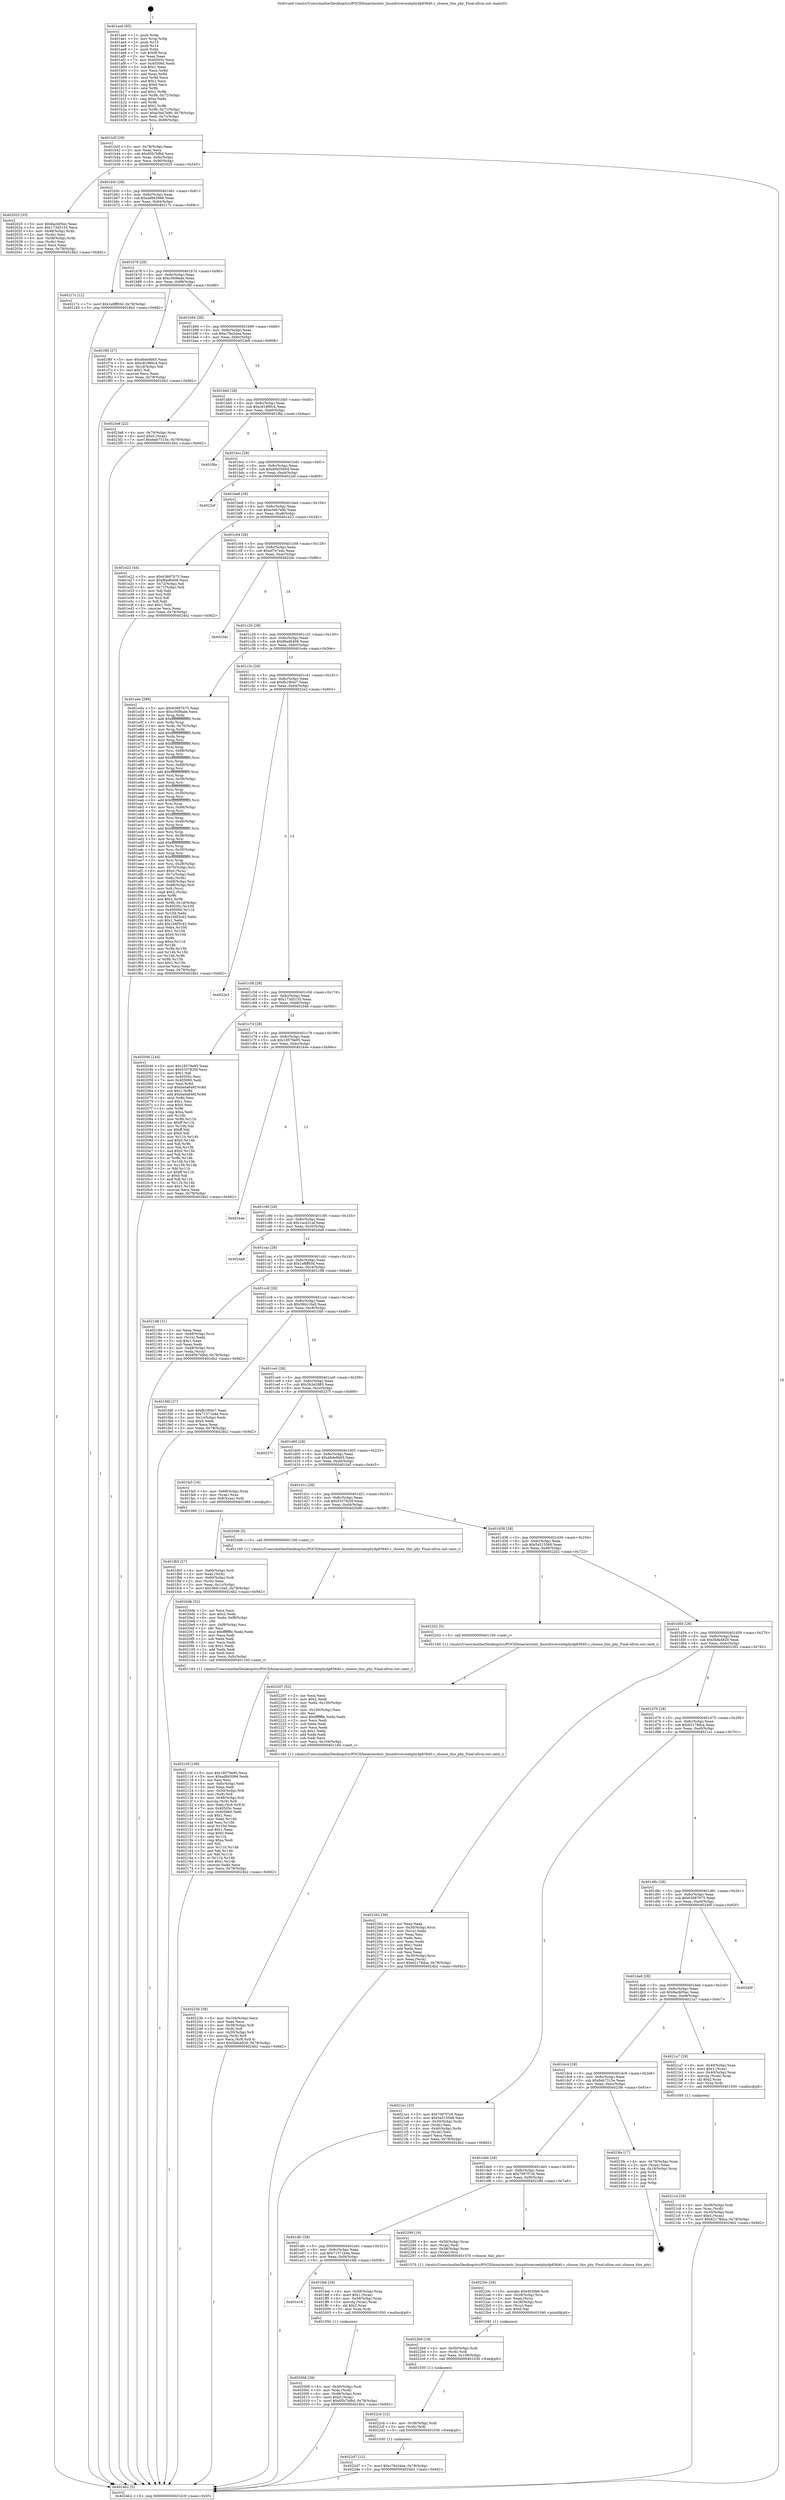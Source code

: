 digraph "0x401ae0" {
  label = "0x401ae0 (/mnt/c/Users/mathe/Desktop/tcc/POCII/binaries/extr_linuxdriversnetphydp83640.c_choose_this_phy_Final-ollvm.out::main(0))"
  labelloc = "t"
  node[shape=record]

  Entry [label="",width=0.3,height=0.3,shape=circle,fillcolor=black,style=filled]
  "0x401b3f" [label="{
     0x401b3f [29]\l
     | [instrs]\l
     &nbsp;&nbsp;0x401b3f \<+3\>: mov -0x78(%rbp),%eax\l
     &nbsp;&nbsp;0x401b42 \<+2\>: mov %eax,%ecx\l
     &nbsp;&nbsp;0x401b44 \<+6\>: sub $0x85b7bfbd,%ecx\l
     &nbsp;&nbsp;0x401b4a \<+6\>: mov %eax,-0x8c(%rbp)\l
     &nbsp;&nbsp;0x401b50 \<+6\>: mov %ecx,-0x90(%rbp)\l
     &nbsp;&nbsp;0x401b56 \<+6\>: je 0000000000402025 \<main+0x545\>\l
  }"]
  "0x402025" [label="{
     0x402025 [33]\l
     | [instrs]\l
     &nbsp;&nbsp;0x402025 \<+5\>: mov $0x6acb05ec,%eax\l
     &nbsp;&nbsp;0x40202a \<+5\>: mov $0x173d5155,%ecx\l
     &nbsp;&nbsp;0x40202f \<+4\>: mov -0x48(%rbp),%rdx\l
     &nbsp;&nbsp;0x402033 \<+2\>: mov (%rdx),%esi\l
     &nbsp;&nbsp;0x402035 \<+4\>: mov -0x58(%rbp),%rdx\l
     &nbsp;&nbsp;0x402039 \<+2\>: cmp (%rdx),%esi\l
     &nbsp;&nbsp;0x40203b \<+3\>: cmovl %ecx,%eax\l
     &nbsp;&nbsp;0x40203e \<+3\>: mov %eax,-0x78(%rbp)\l
     &nbsp;&nbsp;0x402041 \<+5\>: jmp 00000000004024b2 \<main+0x9d2\>\l
  }"]
  "0x401b5c" [label="{
     0x401b5c [28]\l
     | [instrs]\l
     &nbsp;&nbsp;0x401b5c \<+5\>: jmp 0000000000401b61 \<main+0x81\>\l
     &nbsp;&nbsp;0x401b61 \<+6\>: mov -0x8c(%rbp),%eax\l
     &nbsp;&nbsp;0x401b67 \<+5\>: sub $0xad943066,%eax\l
     &nbsp;&nbsp;0x401b6c \<+6\>: mov %eax,-0x94(%rbp)\l
     &nbsp;&nbsp;0x401b72 \<+6\>: je 000000000040217c \<main+0x69c\>\l
  }"]
  Exit [label="",width=0.3,height=0.3,shape=circle,fillcolor=black,style=filled,peripheries=2]
  "0x40217c" [label="{
     0x40217c [12]\l
     | [instrs]\l
     &nbsp;&nbsp;0x40217c \<+7\>: movl $0x1e8ff93d,-0x78(%rbp)\l
     &nbsp;&nbsp;0x402183 \<+5\>: jmp 00000000004024b2 \<main+0x9d2\>\l
  }"]
  "0x401b78" [label="{
     0x401b78 [28]\l
     | [instrs]\l
     &nbsp;&nbsp;0x401b78 \<+5\>: jmp 0000000000401b7d \<main+0x9d\>\l
     &nbsp;&nbsp;0x401b7d \<+6\>: mov -0x8c(%rbp),%eax\l
     &nbsp;&nbsp;0x401b83 \<+5\>: sub $0xc569fade,%eax\l
     &nbsp;&nbsp;0x401b88 \<+6\>: mov %eax,-0x98(%rbp)\l
     &nbsp;&nbsp;0x401b8e \<+6\>: je 0000000000401f6f \<main+0x48f\>\l
  }"]
  "0x4022d7" [label="{
     0x4022d7 [12]\l
     | [instrs]\l
     &nbsp;&nbsp;0x4022d7 \<+7\>: movl $0xc76e2dea,-0x78(%rbp)\l
     &nbsp;&nbsp;0x4022de \<+5\>: jmp 00000000004024b2 \<main+0x9d2\>\l
  }"]
  "0x401f6f" [label="{
     0x401f6f [27]\l
     | [instrs]\l
     &nbsp;&nbsp;0x401f6f \<+5\>: mov $0x46de8b65,%eax\l
     &nbsp;&nbsp;0x401f74 \<+5\>: mov $0xc81890c4,%ecx\l
     &nbsp;&nbsp;0x401f79 \<+3\>: mov -0x1d(%rbp),%dl\l
     &nbsp;&nbsp;0x401f7c \<+3\>: test $0x1,%dl\l
     &nbsp;&nbsp;0x401f7f \<+3\>: cmovne %ecx,%eax\l
     &nbsp;&nbsp;0x401f82 \<+3\>: mov %eax,-0x78(%rbp)\l
     &nbsp;&nbsp;0x401f85 \<+5\>: jmp 00000000004024b2 \<main+0x9d2\>\l
  }"]
  "0x401b94" [label="{
     0x401b94 [28]\l
     | [instrs]\l
     &nbsp;&nbsp;0x401b94 \<+5\>: jmp 0000000000401b99 \<main+0xb9\>\l
     &nbsp;&nbsp;0x401b99 \<+6\>: mov -0x8c(%rbp),%eax\l
     &nbsp;&nbsp;0x401b9f \<+5\>: sub $0xc76e2dea,%eax\l
     &nbsp;&nbsp;0x401ba4 \<+6\>: mov %eax,-0x9c(%rbp)\l
     &nbsp;&nbsp;0x401baa \<+6\>: je 00000000004023e8 \<main+0x908\>\l
  }"]
  "0x4022cb" [label="{
     0x4022cb [12]\l
     | [instrs]\l
     &nbsp;&nbsp;0x4022cb \<+4\>: mov -0x38(%rbp),%rdi\l
     &nbsp;&nbsp;0x4022cf \<+3\>: mov (%rdi),%rdi\l
     &nbsp;&nbsp;0x4022d2 \<+5\>: call 0000000000401030 \<free@plt\>\l
     | [calls]\l
     &nbsp;&nbsp;0x401030 \{1\} (unknown)\l
  }"]
  "0x4023e8" [label="{
     0x4023e8 [22]\l
     | [instrs]\l
     &nbsp;&nbsp;0x4023e8 \<+4\>: mov -0x70(%rbp),%rax\l
     &nbsp;&nbsp;0x4023ec \<+6\>: movl $0x0,(%rax)\l
     &nbsp;&nbsp;0x4023f2 \<+7\>: movl $0x6eb7315e,-0x78(%rbp)\l
     &nbsp;&nbsp;0x4023f9 \<+5\>: jmp 00000000004024b2 \<main+0x9d2\>\l
  }"]
  "0x401bb0" [label="{
     0x401bb0 [28]\l
     | [instrs]\l
     &nbsp;&nbsp;0x401bb0 \<+5\>: jmp 0000000000401bb5 \<main+0xd5\>\l
     &nbsp;&nbsp;0x401bb5 \<+6\>: mov -0x8c(%rbp),%eax\l
     &nbsp;&nbsp;0x401bbb \<+5\>: sub $0xc81890c4,%eax\l
     &nbsp;&nbsp;0x401bc0 \<+6\>: mov %eax,-0xa0(%rbp)\l
     &nbsp;&nbsp;0x401bc6 \<+6\>: je 0000000000401f8a \<main+0x4aa\>\l
  }"]
  "0x4022b9" [label="{
     0x4022b9 [18]\l
     | [instrs]\l
     &nbsp;&nbsp;0x4022b9 \<+4\>: mov -0x50(%rbp),%rdi\l
     &nbsp;&nbsp;0x4022bd \<+3\>: mov (%rdi),%rdi\l
     &nbsp;&nbsp;0x4022c0 \<+6\>: mov %eax,-0x108(%rbp)\l
     &nbsp;&nbsp;0x4022c6 \<+5\>: call 0000000000401030 \<free@plt\>\l
     | [calls]\l
     &nbsp;&nbsp;0x401030 \{1\} (unknown)\l
  }"]
  "0x401f8a" [label="{
     0x401f8a\l
  }", style=dashed]
  "0x401bcc" [label="{
     0x401bcc [28]\l
     | [instrs]\l
     &nbsp;&nbsp;0x401bcc \<+5\>: jmp 0000000000401bd1 \<main+0xf1\>\l
     &nbsp;&nbsp;0x401bd1 \<+6\>: mov -0x8c(%rbp),%eax\l
     &nbsp;&nbsp;0x401bd7 \<+5\>: sub $0xd0d35604,%eax\l
     &nbsp;&nbsp;0x401bdc \<+6\>: mov %eax,-0xa4(%rbp)\l
     &nbsp;&nbsp;0x401be2 \<+6\>: je 00000000004022ef \<main+0x80f\>\l
  }"]
  "0x40229c" [label="{
     0x40229c [29]\l
     | [instrs]\l
     &nbsp;&nbsp;0x40229c \<+10\>: movabs $0x4030b6,%rdi\l
     &nbsp;&nbsp;0x4022a6 \<+4\>: mov -0x28(%rbp),%rsi\l
     &nbsp;&nbsp;0x4022aa \<+2\>: mov %eax,(%rsi)\l
     &nbsp;&nbsp;0x4022ac \<+4\>: mov -0x28(%rbp),%rsi\l
     &nbsp;&nbsp;0x4022b0 \<+2\>: mov (%rsi),%esi\l
     &nbsp;&nbsp;0x4022b2 \<+2\>: mov $0x0,%al\l
     &nbsp;&nbsp;0x4022b4 \<+5\>: call 0000000000401040 \<printf@plt\>\l
     | [calls]\l
     &nbsp;&nbsp;0x401040 \{1\} (unknown)\l
  }"]
  "0x4022ef" [label="{
     0x4022ef\l
  }", style=dashed]
  "0x401be8" [label="{
     0x401be8 [28]\l
     | [instrs]\l
     &nbsp;&nbsp;0x401be8 \<+5\>: jmp 0000000000401bed \<main+0x10d\>\l
     &nbsp;&nbsp;0x401bed \<+6\>: mov -0x8c(%rbp),%eax\l
     &nbsp;&nbsp;0x401bf3 \<+5\>: sub $0xe3eb7e90,%eax\l
     &nbsp;&nbsp;0x401bf8 \<+6\>: mov %eax,-0xa8(%rbp)\l
     &nbsp;&nbsp;0x401bfe \<+6\>: je 0000000000401e22 \<main+0x342\>\l
  }"]
  "0x40223b" [label="{
     0x40223b [39]\l
     | [instrs]\l
     &nbsp;&nbsp;0x40223b \<+6\>: mov -0x104(%rbp),%ecx\l
     &nbsp;&nbsp;0x402241 \<+3\>: imul %eax,%ecx\l
     &nbsp;&nbsp;0x402244 \<+4\>: mov -0x38(%rbp),%r8\l
     &nbsp;&nbsp;0x402248 \<+3\>: mov (%r8),%r8\l
     &nbsp;&nbsp;0x40224b \<+4\>: mov -0x30(%rbp),%r9\l
     &nbsp;&nbsp;0x40224f \<+3\>: movslq (%r9),%r9\l
     &nbsp;&nbsp;0x402252 \<+4\>: mov %ecx,(%r8,%r9,4)\l
     &nbsp;&nbsp;0x402256 \<+7\>: movl $0x5bfa4820,-0x78(%rbp)\l
     &nbsp;&nbsp;0x40225d \<+5\>: jmp 00000000004024b2 \<main+0x9d2\>\l
  }"]
  "0x401e22" [label="{
     0x401e22 [44]\l
     | [instrs]\l
     &nbsp;&nbsp;0x401e22 \<+5\>: mov $0x63687b75,%eax\l
     &nbsp;&nbsp;0x401e27 \<+5\>: mov $0xf6ad6408,%ecx\l
     &nbsp;&nbsp;0x401e2c \<+3\>: mov -0x72(%rbp),%dl\l
     &nbsp;&nbsp;0x401e2f \<+4\>: mov -0x71(%rbp),%sil\l
     &nbsp;&nbsp;0x401e33 \<+3\>: mov %dl,%dil\l
     &nbsp;&nbsp;0x401e36 \<+3\>: and %sil,%dil\l
     &nbsp;&nbsp;0x401e39 \<+3\>: xor %sil,%dl\l
     &nbsp;&nbsp;0x401e3c \<+3\>: or %dl,%dil\l
     &nbsp;&nbsp;0x401e3f \<+4\>: test $0x1,%dil\l
     &nbsp;&nbsp;0x401e43 \<+3\>: cmovne %ecx,%eax\l
     &nbsp;&nbsp;0x401e46 \<+3\>: mov %eax,-0x78(%rbp)\l
     &nbsp;&nbsp;0x401e49 \<+5\>: jmp 00000000004024b2 \<main+0x9d2\>\l
  }"]
  "0x401c04" [label="{
     0x401c04 [28]\l
     | [instrs]\l
     &nbsp;&nbsp;0x401c04 \<+5\>: jmp 0000000000401c09 \<main+0x129\>\l
     &nbsp;&nbsp;0x401c09 \<+6\>: mov -0x8c(%rbp),%eax\l
     &nbsp;&nbsp;0x401c0f \<+5\>: sub $0xef7e7e4c,%eax\l
     &nbsp;&nbsp;0x401c14 \<+6\>: mov %eax,-0xac(%rbp)\l
     &nbsp;&nbsp;0x401c1a \<+6\>: je 00000000004023dc \<main+0x8fc\>\l
  }"]
  "0x4024b2" [label="{
     0x4024b2 [5]\l
     | [instrs]\l
     &nbsp;&nbsp;0x4024b2 \<+5\>: jmp 0000000000401b3f \<main+0x5f\>\l
  }"]
  "0x401ae0" [label="{
     0x401ae0 [95]\l
     | [instrs]\l
     &nbsp;&nbsp;0x401ae0 \<+1\>: push %rbp\l
     &nbsp;&nbsp;0x401ae1 \<+3\>: mov %rsp,%rbp\l
     &nbsp;&nbsp;0x401ae4 \<+2\>: push %r15\l
     &nbsp;&nbsp;0x401ae6 \<+2\>: push %r14\l
     &nbsp;&nbsp;0x401ae8 \<+1\>: push %rbx\l
     &nbsp;&nbsp;0x401ae9 \<+7\>: sub $0xf8,%rsp\l
     &nbsp;&nbsp;0x401af0 \<+2\>: xor %eax,%eax\l
     &nbsp;&nbsp;0x401af2 \<+7\>: mov 0x40505c,%ecx\l
     &nbsp;&nbsp;0x401af9 \<+7\>: mov 0x405060,%edx\l
     &nbsp;&nbsp;0x401b00 \<+3\>: sub $0x1,%eax\l
     &nbsp;&nbsp;0x401b03 \<+3\>: mov %ecx,%r8d\l
     &nbsp;&nbsp;0x401b06 \<+3\>: add %eax,%r8d\l
     &nbsp;&nbsp;0x401b09 \<+4\>: imul %r8d,%ecx\l
     &nbsp;&nbsp;0x401b0d \<+3\>: and $0x1,%ecx\l
     &nbsp;&nbsp;0x401b10 \<+3\>: cmp $0x0,%ecx\l
     &nbsp;&nbsp;0x401b13 \<+4\>: sete %r9b\l
     &nbsp;&nbsp;0x401b17 \<+4\>: and $0x1,%r9b\l
     &nbsp;&nbsp;0x401b1b \<+4\>: mov %r9b,-0x72(%rbp)\l
     &nbsp;&nbsp;0x401b1f \<+3\>: cmp $0xa,%edx\l
     &nbsp;&nbsp;0x401b22 \<+4\>: setl %r9b\l
     &nbsp;&nbsp;0x401b26 \<+4\>: and $0x1,%r9b\l
     &nbsp;&nbsp;0x401b2a \<+4\>: mov %r9b,-0x71(%rbp)\l
     &nbsp;&nbsp;0x401b2e \<+7\>: movl $0xe3eb7e90,-0x78(%rbp)\l
     &nbsp;&nbsp;0x401b35 \<+3\>: mov %edi,-0x7c(%rbp)\l
     &nbsp;&nbsp;0x401b38 \<+7\>: mov %rsi,-0x88(%rbp)\l
  }"]
  "0x402207" [label="{
     0x402207 [52]\l
     | [instrs]\l
     &nbsp;&nbsp;0x402207 \<+2\>: xor %ecx,%ecx\l
     &nbsp;&nbsp;0x402209 \<+5\>: mov $0x2,%edx\l
     &nbsp;&nbsp;0x40220e \<+6\>: mov %edx,-0x100(%rbp)\l
     &nbsp;&nbsp;0x402214 \<+1\>: cltd\l
     &nbsp;&nbsp;0x402215 \<+6\>: mov -0x100(%rbp),%esi\l
     &nbsp;&nbsp;0x40221b \<+2\>: idiv %esi\l
     &nbsp;&nbsp;0x40221d \<+6\>: imul $0xfffffffe,%edx,%edx\l
     &nbsp;&nbsp;0x402223 \<+2\>: mov %ecx,%edi\l
     &nbsp;&nbsp;0x402225 \<+2\>: sub %edx,%edi\l
     &nbsp;&nbsp;0x402227 \<+2\>: mov %ecx,%edx\l
     &nbsp;&nbsp;0x402229 \<+3\>: sub $0x1,%edx\l
     &nbsp;&nbsp;0x40222c \<+2\>: add %edx,%edi\l
     &nbsp;&nbsp;0x40222e \<+2\>: sub %edi,%ecx\l
     &nbsp;&nbsp;0x402230 \<+6\>: mov %ecx,-0x104(%rbp)\l
     &nbsp;&nbsp;0x402236 \<+5\>: call 0000000000401160 \<next_i\>\l
     | [calls]\l
     &nbsp;&nbsp;0x401160 \{1\} (/mnt/c/Users/mathe/Desktop/tcc/POCII/binaries/extr_linuxdriversnetphydp83640.c_choose_this_phy_Final-ollvm.out::next_i)\l
  }"]
  "0x4023dc" [label="{
     0x4023dc\l
  }", style=dashed]
  "0x401c20" [label="{
     0x401c20 [28]\l
     | [instrs]\l
     &nbsp;&nbsp;0x401c20 \<+5\>: jmp 0000000000401c25 \<main+0x145\>\l
     &nbsp;&nbsp;0x401c25 \<+6\>: mov -0x8c(%rbp),%eax\l
     &nbsp;&nbsp;0x401c2b \<+5\>: sub $0xf6ad6408,%eax\l
     &nbsp;&nbsp;0x401c30 \<+6\>: mov %eax,-0xb0(%rbp)\l
     &nbsp;&nbsp;0x401c36 \<+6\>: je 0000000000401e4e \<main+0x36e\>\l
  }"]
  "0x4021c4" [label="{
     0x4021c4 [29]\l
     | [instrs]\l
     &nbsp;&nbsp;0x4021c4 \<+4\>: mov -0x38(%rbp),%rdi\l
     &nbsp;&nbsp;0x4021c8 \<+3\>: mov %rax,(%rdi)\l
     &nbsp;&nbsp;0x4021cb \<+4\>: mov -0x30(%rbp),%rax\l
     &nbsp;&nbsp;0x4021cf \<+6\>: movl $0x0,(%rax)\l
     &nbsp;&nbsp;0x4021d5 \<+7\>: movl $0x62178dca,-0x78(%rbp)\l
     &nbsp;&nbsp;0x4021dc \<+5\>: jmp 00000000004024b2 \<main+0x9d2\>\l
  }"]
  "0x401e4e" [label="{
     0x401e4e [289]\l
     | [instrs]\l
     &nbsp;&nbsp;0x401e4e \<+5\>: mov $0x63687b75,%eax\l
     &nbsp;&nbsp;0x401e53 \<+5\>: mov $0xc569fade,%ecx\l
     &nbsp;&nbsp;0x401e58 \<+3\>: mov %rsp,%rdx\l
     &nbsp;&nbsp;0x401e5b \<+4\>: add $0xfffffffffffffff0,%rdx\l
     &nbsp;&nbsp;0x401e5f \<+3\>: mov %rdx,%rsp\l
     &nbsp;&nbsp;0x401e62 \<+4\>: mov %rdx,-0x70(%rbp)\l
     &nbsp;&nbsp;0x401e66 \<+3\>: mov %rsp,%rdx\l
     &nbsp;&nbsp;0x401e69 \<+4\>: add $0xfffffffffffffff0,%rdx\l
     &nbsp;&nbsp;0x401e6d \<+3\>: mov %rdx,%rsp\l
     &nbsp;&nbsp;0x401e70 \<+3\>: mov %rsp,%rsi\l
     &nbsp;&nbsp;0x401e73 \<+4\>: add $0xfffffffffffffff0,%rsi\l
     &nbsp;&nbsp;0x401e77 \<+3\>: mov %rsi,%rsp\l
     &nbsp;&nbsp;0x401e7a \<+4\>: mov %rsi,-0x68(%rbp)\l
     &nbsp;&nbsp;0x401e7e \<+3\>: mov %rsp,%rsi\l
     &nbsp;&nbsp;0x401e81 \<+4\>: add $0xfffffffffffffff0,%rsi\l
     &nbsp;&nbsp;0x401e85 \<+3\>: mov %rsi,%rsp\l
     &nbsp;&nbsp;0x401e88 \<+4\>: mov %rsi,-0x60(%rbp)\l
     &nbsp;&nbsp;0x401e8c \<+3\>: mov %rsp,%rsi\l
     &nbsp;&nbsp;0x401e8f \<+4\>: add $0xfffffffffffffff0,%rsi\l
     &nbsp;&nbsp;0x401e93 \<+3\>: mov %rsi,%rsp\l
     &nbsp;&nbsp;0x401e96 \<+4\>: mov %rsi,-0x58(%rbp)\l
     &nbsp;&nbsp;0x401e9a \<+3\>: mov %rsp,%rsi\l
     &nbsp;&nbsp;0x401e9d \<+4\>: add $0xfffffffffffffff0,%rsi\l
     &nbsp;&nbsp;0x401ea1 \<+3\>: mov %rsi,%rsp\l
     &nbsp;&nbsp;0x401ea4 \<+4\>: mov %rsi,-0x50(%rbp)\l
     &nbsp;&nbsp;0x401ea8 \<+3\>: mov %rsp,%rsi\l
     &nbsp;&nbsp;0x401eab \<+4\>: add $0xfffffffffffffff0,%rsi\l
     &nbsp;&nbsp;0x401eaf \<+3\>: mov %rsi,%rsp\l
     &nbsp;&nbsp;0x401eb2 \<+4\>: mov %rsi,-0x48(%rbp)\l
     &nbsp;&nbsp;0x401eb6 \<+3\>: mov %rsp,%rsi\l
     &nbsp;&nbsp;0x401eb9 \<+4\>: add $0xfffffffffffffff0,%rsi\l
     &nbsp;&nbsp;0x401ebd \<+3\>: mov %rsi,%rsp\l
     &nbsp;&nbsp;0x401ec0 \<+4\>: mov %rsi,-0x40(%rbp)\l
     &nbsp;&nbsp;0x401ec4 \<+3\>: mov %rsp,%rsi\l
     &nbsp;&nbsp;0x401ec7 \<+4\>: add $0xfffffffffffffff0,%rsi\l
     &nbsp;&nbsp;0x401ecb \<+3\>: mov %rsi,%rsp\l
     &nbsp;&nbsp;0x401ece \<+4\>: mov %rsi,-0x38(%rbp)\l
     &nbsp;&nbsp;0x401ed2 \<+3\>: mov %rsp,%rsi\l
     &nbsp;&nbsp;0x401ed5 \<+4\>: add $0xfffffffffffffff0,%rsi\l
     &nbsp;&nbsp;0x401ed9 \<+3\>: mov %rsi,%rsp\l
     &nbsp;&nbsp;0x401edc \<+4\>: mov %rsi,-0x30(%rbp)\l
     &nbsp;&nbsp;0x401ee0 \<+3\>: mov %rsp,%rsi\l
     &nbsp;&nbsp;0x401ee3 \<+4\>: add $0xfffffffffffffff0,%rsi\l
     &nbsp;&nbsp;0x401ee7 \<+3\>: mov %rsi,%rsp\l
     &nbsp;&nbsp;0x401eea \<+4\>: mov %rsi,-0x28(%rbp)\l
     &nbsp;&nbsp;0x401eee \<+4\>: mov -0x70(%rbp),%rsi\l
     &nbsp;&nbsp;0x401ef2 \<+6\>: movl $0x0,(%rsi)\l
     &nbsp;&nbsp;0x401ef8 \<+3\>: mov -0x7c(%rbp),%edi\l
     &nbsp;&nbsp;0x401efb \<+2\>: mov %edi,(%rdx)\l
     &nbsp;&nbsp;0x401efd \<+4\>: mov -0x68(%rbp),%rsi\l
     &nbsp;&nbsp;0x401f01 \<+7\>: mov -0x88(%rbp),%r8\l
     &nbsp;&nbsp;0x401f08 \<+3\>: mov %r8,(%rsi)\l
     &nbsp;&nbsp;0x401f0b \<+3\>: cmpl $0x2,(%rdx)\l
     &nbsp;&nbsp;0x401f0e \<+4\>: setne %r9b\l
     &nbsp;&nbsp;0x401f12 \<+4\>: and $0x1,%r9b\l
     &nbsp;&nbsp;0x401f16 \<+4\>: mov %r9b,-0x1d(%rbp)\l
     &nbsp;&nbsp;0x401f1a \<+8\>: mov 0x40505c,%r10d\l
     &nbsp;&nbsp;0x401f22 \<+8\>: mov 0x405060,%r11d\l
     &nbsp;&nbsp;0x401f2a \<+3\>: mov %r10d,%ebx\l
     &nbsp;&nbsp;0x401f2d \<+6\>: sub $0x1b6f3c42,%ebx\l
     &nbsp;&nbsp;0x401f33 \<+3\>: sub $0x1,%ebx\l
     &nbsp;&nbsp;0x401f36 \<+6\>: add $0x1b6f3c42,%ebx\l
     &nbsp;&nbsp;0x401f3c \<+4\>: imul %ebx,%r10d\l
     &nbsp;&nbsp;0x401f40 \<+4\>: and $0x1,%r10d\l
     &nbsp;&nbsp;0x401f44 \<+4\>: cmp $0x0,%r10d\l
     &nbsp;&nbsp;0x401f48 \<+4\>: sete %r9b\l
     &nbsp;&nbsp;0x401f4c \<+4\>: cmp $0xa,%r11d\l
     &nbsp;&nbsp;0x401f50 \<+4\>: setl %r14b\l
     &nbsp;&nbsp;0x401f54 \<+3\>: mov %r9b,%r15b\l
     &nbsp;&nbsp;0x401f57 \<+3\>: and %r14b,%r15b\l
     &nbsp;&nbsp;0x401f5a \<+3\>: xor %r14b,%r9b\l
     &nbsp;&nbsp;0x401f5d \<+3\>: or %r9b,%r15b\l
     &nbsp;&nbsp;0x401f60 \<+4\>: test $0x1,%r15b\l
     &nbsp;&nbsp;0x401f64 \<+3\>: cmovne %ecx,%eax\l
     &nbsp;&nbsp;0x401f67 \<+3\>: mov %eax,-0x78(%rbp)\l
     &nbsp;&nbsp;0x401f6a \<+5\>: jmp 00000000004024b2 \<main+0x9d2\>\l
  }"]
  "0x401c3c" [label="{
     0x401c3c [28]\l
     | [instrs]\l
     &nbsp;&nbsp;0x401c3c \<+5\>: jmp 0000000000401c41 \<main+0x161\>\l
     &nbsp;&nbsp;0x401c41 \<+6\>: mov -0x8c(%rbp),%eax\l
     &nbsp;&nbsp;0x401c47 \<+5\>: sub $0xfb1f60e7,%eax\l
     &nbsp;&nbsp;0x401c4c \<+6\>: mov %eax,-0xb4(%rbp)\l
     &nbsp;&nbsp;0x401c52 \<+6\>: je 00000000004022e3 \<main+0x803\>\l
  }"]
  "0x40210f" [label="{
     0x40210f [109]\l
     | [instrs]\l
     &nbsp;&nbsp;0x40210f \<+5\>: mov $0x18579e95,%ecx\l
     &nbsp;&nbsp;0x402114 \<+5\>: mov $0xad943066,%edx\l
     &nbsp;&nbsp;0x402119 \<+2\>: xor %esi,%esi\l
     &nbsp;&nbsp;0x40211b \<+6\>: mov -0xfc(%rbp),%edi\l
     &nbsp;&nbsp;0x402121 \<+3\>: imul %eax,%edi\l
     &nbsp;&nbsp;0x402124 \<+4\>: mov -0x50(%rbp),%r8\l
     &nbsp;&nbsp;0x402128 \<+3\>: mov (%r8),%r8\l
     &nbsp;&nbsp;0x40212b \<+4\>: mov -0x48(%rbp),%r9\l
     &nbsp;&nbsp;0x40212f \<+3\>: movslq (%r9),%r9\l
     &nbsp;&nbsp;0x402132 \<+4\>: mov %edi,(%r8,%r9,4)\l
     &nbsp;&nbsp;0x402136 \<+7\>: mov 0x40505c,%eax\l
     &nbsp;&nbsp;0x40213d \<+7\>: mov 0x405060,%edi\l
     &nbsp;&nbsp;0x402144 \<+3\>: sub $0x1,%esi\l
     &nbsp;&nbsp;0x402147 \<+3\>: mov %eax,%r10d\l
     &nbsp;&nbsp;0x40214a \<+3\>: add %esi,%r10d\l
     &nbsp;&nbsp;0x40214d \<+4\>: imul %r10d,%eax\l
     &nbsp;&nbsp;0x402151 \<+3\>: and $0x1,%eax\l
     &nbsp;&nbsp;0x402154 \<+3\>: cmp $0x0,%eax\l
     &nbsp;&nbsp;0x402157 \<+4\>: sete %r11b\l
     &nbsp;&nbsp;0x40215b \<+3\>: cmp $0xa,%edi\l
     &nbsp;&nbsp;0x40215e \<+3\>: setl %bl\l
     &nbsp;&nbsp;0x402161 \<+3\>: mov %r11b,%r14b\l
     &nbsp;&nbsp;0x402164 \<+3\>: and %bl,%r14b\l
     &nbsp;&nbsp;0x402167 \<+3\>: xor %bl,%r11b\l
     &nbsp;&nbsp;0x40216a \<+3\>: or %r11b,%r14b\l
     &nbsp;&nbsp;0x40216d \<+4\>: test $0x1,%r14b\l
     &nbsp;&nbsp;0x402171 \<+3\>: cmovne %edx,%ecx\l
     &nbsp;&nbsp;0x402174 \<+3\>: mov %ecx,-0x78(%rbp)\l
     &nbsp;&nbsp;0x402177 \<+5\>: jmp 00000000004024b2 \<main+0x9d2\>\l
  }"]
  "0x4020db" [label="{
     0x4020db [52]\l
     | [instrs]\l
     &nbsp;&nbsp;0x4020db \<+2\>: xor %ecx,%ecx\l
     &nbsp;&nbsp;0x4020dd \<+5\>: mov $0x2,%edx\l
     &nbsp;&nbsp;0x4020e2 \<+6\>: mov %edx,-0xf8(%rbp)\l
     &nbsp;&nbsp;0x4020e8 \<+1\>: cltd\l
     &nbsp;&nbsp;0x4020e9 \<+6\>: mov -0xf8(%rbp),%esi\l
     &nbsp;&nbsp;0x4020ef \<+2\>: idiv %esi\l
     &nbsp;&nbsp;0x4020f1 \<+6\>: imul $0xfffffffe,%edx,%edx\l
     &nbsp;&nbsp;0x4020f7 \<+2\>: mov %ecx,%edi\l
     &nbsp;&nbsp;0x4020f9 \<+2\>: sub %edx,%edi\l
     &nbsp;&nbsp;0x4020fb \<+2\>: mov %ecx,%edx\l
     &nbsp;&nbsp;0x4020fd \<+3\>: sub $0x1,%edx\l
     &nbsp;&nbsp;0x402100 \<+2\>: add %edx,%edi\l
     &nbsp;&nbsp;0x402102 \<+2\>: sub %edi,%ecx\l
     &nbsp;&nbsp;0x402104 \<+6\>: mov %ecx,-0xfc(%rbp)\l
     &nbsp;&nbsp;0x40210a \<+5\>: call 0000000000401160 \<next_i\>\l
     | [calls]\l
     &nbsp;&nbsp;0x401160 \{1\} (/mnt/c/Users/mathe/Desktop/tcc/POCII/binaries/extr_linuxdriversnetphydp83640.c_choose_this_phy_Final-ollvm.out::next_i)\l
  }"]
  "0x4022e3" [label="{
     0x4022e3\l
  }", style=dashed]
  "0x401c58" [label="{
     0x401c58 [28]\l
     | [instrs]\l
     &nbsp;&nbsp;0x401c58 \<+5\>: jmp 0000000000401c5d \<main+0x17d\>\l
     &nbsp;&nbsp;0x401c5d \<+6\>: mov -0x8c(%rbp),%eax\l
     &nbsp;&nbsp;0x401c63 \<+5\>: sub $0x173d5155,%eax\l
     &nbsp;&nbsp;0x401c68 \<+6\>: mov %eax,-0xb8(%rbp)\l
     &nbsp;&nbsp;0x401c6e \<+6\>: je 0000000000402046 \<main+0x566\>\l
  }"]
  "0x402008" [label="{
     0x402008 [29]\l
     | [instrs]\l
     &nbsp;&nbsp;0x402008 \<+4\>: mov -0x50(%rbp),%rdi\l
     &nbsp;&nbsp;0x40200c \<+3\>: mov %rax,(%rdi)\l
     &nbsp;&nbsp;0x40200f \<+4\>: mov -0x48(%rbp),%rax\l
     &nbsp;&nbsp;0x402013 \<+6\>: movl $0x0,(%rax)\l
     &nbsp;&nbsp;0x402019 \<+7\>: movl $0x85b7bfbd,-0x78(%rbp)\l
     &nbsp;&nbsp;0x402020 \<+5\>: jmp 00000000004024b2 \<main+0x9d2\>\l
  }"]
  "0x402046" [label="{
     0x402046 [144]\l
     | [instrs]\l
     &nbsp;&nbsp;0x402046 \<+5\>: mov $0x18579e95,%eax\l
     &nbsp;&nbsp;0x40204b \<+5\>: mov $0x5337820f,%ecx\l
     &nbsp;&nbsp;0x402050 \<+2\>: mov $0x1,%dl\l
     &nbsp;&nbsp;0x402052 \<+7\>: mov 0x40505c,%esi\l
     &nbsp;&nbsp;0x402059 \<+7\>: mov 0x405060,%edi\l
     &nbsp;&nbsp;0x402060 \<+3\>: mov %esi,%r8d\l
     &nbsp;&nbsp;0x402063 \<+7\>: sub $0xba0a646f,%r8d\l
     &nbsp;&nbsp;0x40206a \<+4\>: sub $0x1,%r8d\l
     &nbsp;&nbsp;0x40206e \<+7\>: add $0xba0a646f,%r8d\l
     &nbsp;&nbsp;0x402075 \<+4\>: imul %r8d,%esi\l
     &nbsp;&nbsp;0x402079 \<+3\>: and $0x1,%esi\l
     &nbsp;&nbsp;0x40207c \<+3\>: cmp $0x0,%esi\l
     &nbsp;&nbsp;0x40207f \<+4\>: sete %r9b\l
     &nbsp;&nbsp;0x402083 \<+3\>: cmp $0xa,%edi\l
     &nbsp;&nbsp;0x402086 \<+4\>: setl %r10b\l
     &nbsp;&nbsp;0x40208a \<+3\>: mov %r9b,%r11b\l
     &nbsp;&nbsp;0x40208d \<+4\>: xor $0xff,%r11b\l
     &nbsp;&nbsp;0x402091 \<+3\>: mov %r10b,%bl\l
     &nbsp;&nbsp;0x402094 \<+3\>: xor $0xff,%bl\l
     &nbsp;&nbsp;0x402097 \<+3\>: xor $0x0,%dl\l
     &nbsp;&nbsp;0x40209a \<+3\>: mov %r11b,%r14b\l
     &nbsp;&nbsp;0x40209d \<+4\>: and $0x0,%r14b\l
     &nbsp;&nbsp;0x4020a1 \<+3\>: and %dl,%r9b\l
     &nbsp;&nbsp;0x4020a4 \<+3\>: mov %bl,%r15b\l
     &nbsp;&nbsp;0x4020a7 \<+4\>: and $0x0,%r15b\l
     &nbsp;&nbsp;0x4020ab \<+3\>: and %dl,%r10b\l
     &nbsp;&nbsp;0x4020ae \<+3\>: or %r9b,%r14b\l
     &nbsp;&nbsp;0x4020b1 \<+3\>: or %r10b,%r15b\l
     &nbsp;&nbsp;0x4020b4 \<+3\>: xor %r15b,%r14b\l
     &nbsp;&nbsp;0x4020b7 \<+3\>: or %bl,%r11b\l
     &nbsp;&nbsp;0x4020ba \<+4\>: xor $0xff,%r11b\l
     &nbsp;&nbsp;0x4020be \<+3\>: or $0x0,%dl\l
     &nbsp;&nbsp;0x4020c1 \<+3\>: and %dl,%r11b\l
     &nbsp;&nbsp;0x4020c4 \<+3\>: or %r11b,%r14b\l
     &nbsp;&nbsp;0x4020c7 \<+4\>: test $0x1,%r14b\l
     &nbsp;&nbsp;0x4020cb \<+3\>: cmovne %ecx,%eax\l
     &nbsp;&nbsp;0x4020ce \<+3\>: mov %eax,-0x78(%rbp)\l
     &nbsp;&nbsp;0x4020d1 \<+5\>: jmp 00000000004024b2 \<main+0x9d2\>\l
  }"]
  "0x401c74" [label="{
     0x401c74 [28]\l
     | [instrs]\l
     &nbsp;&nbsp;0x401c74 \<+5\>: jmp 0000000000401c79 \<main+0x199\>\l
     &nbsp;&nbsp;0x401c79 \<+6\>: mov -0x8c(%rbp),%eax\l
     &nbsp;&nbsp;0x401c7f \<+5\>: sub $0x18579e95,%eax\l
     &nbsp;&nbsp;0x401c84 \<+6\>: mov %eax,-0xbc(%rbp)\l
     &nbsp;&nbsp;0x401c8a \<+6\>: je 000000000040244e \<main+0x96e\>\l
  }"]
  "0x401e18" [label="{
     0x401e18\l
  }", style=dashed]
  "0x40244e" [label="{
     0x40244e\l
  }", style=dashed]
  "0x401c90" [label="{
     0x401c90 [28]\l
     | [instrs]\l
     &nbsp;&nbsp;0x401c90 \<+5\>: jmp 0000000000401c95 \<main+0x1b5\>\l
     &nbsp;&nbsp;0x401c95 \<+6\>: mov -0x8c(%rbp),%eax\l
     &nbsp;&nbsp;0x401c9b \<+5\>: sub $0x1acd31af,%eax\l
     &nbsp;&nbsp;0x401ca0 \<+6\>: mov %eax,-0xc0(%rbp)\l
     &nbsp;&nbsp;0x401ca6 \<+6\>: je 00000000004024a6 \<main+0x9c6\>\l
  }"]
  "0x401feb" [label="{
     0x401feb [29]\l
     | [instrs]\l
     &nbsp;&nbsp;0x401feb \<+4\>: mov -0x58(%rbp),%rax\l
     &nbsp;&nbsp;0x401fef \<+6\>: movl $0x1,(%rax)\l
     &nbsp;&nbsp;0x401ff5 \<+4\>: mov -0x58(%rbp),%rax\l
     &nbsp;&nbsp;0x401ff9 \<+3\>: movslq (%rax),%rax\l
     &nbsp;&nbsp;0x401ffc \<+4\>: shl $0x2,%rax\l
     &nbsp;&nbsp;0x402000 \<+3\>: mov %rax,%rdi\l
     &nbsp;&nbsp;0x402003 \<+5\>: call 0000000000401050 \<malloc@plt\>\l
     | [calls]\l
     &nbsp;&nbsp;0x401050 \{1\} (unknown)\l
  }"]
  "0x4024a6" [label="{
     0x4024a6\l
  }", style=dashed]
  "0x401cac" [label="{
     0x401cac [28]\l
     | [instrs]\l
     &nbsp;&nbsp;0x401cac \<+5\>: jmp 0000000000401cb1 \<main+0x1d1\>\l
     &nbsp;&nbsp;0x401cb1 \<+6\>: mov -0x8c(%rbp),%eax\l
     &nbsp;&nbsp;0x401cb7 \<+5\>: sub $0x1e8ff93d,%eax\l
     &nbsp;&nbsp;0x401cbc \<+6\>: mov %eax,-0xc4(%rbp)\l
     &nbsp;&nbsp;0x401cc2 \<+6\>: je 0000000000402188 \<main+0x6a8\>\l
  }"]
  "0x401dfc" [label="{
     0x401dfc [28]\l
     | [instrs]\l
     &nbsp;&nbsp;0x401dfc \<+5\>: jmp 0000000000401e01 \<main+0x321\>\l
     &nbsp;&nbsp;0x401e01 \<+6\>: mov -0x8c(%rbp),%eax\l
     &nbsp;&nbsp;0x401e07 \<+5\>: sub $0x71571b4e,%eax\l
     &nbsp;&nbsp;0x401e0c \<+6\>: mov %eax,-0xf4(%rbp)\l
     &nbsp;&nbsp;0x401e12 \<+6\>: je 0000000000401feb \<main+0x50b\>\l
  }"]
  "0x402188" [label="{
     0x402188 [31]\l
     | [instrs]\l
     &nbsp;&nbsp;0x402188 \<+2\>: xor %eax,%eax\l
     &nbsp;&nbsp;0x40218a \<+4\>: mov -0x48(%rbp),%rcx\l
     &nbsp;&nbsp;0x40218e \<+2\>: mov (%rcx),%edx\l
     &nbsp;&nbsp;0x402190 \<+3\>: sub $0x1,%eax\l
     &nbsp;&nbsp;0x402193 \<+2\>: sub %eax,%edx\l
     &nbsp;&nbsp;0x402195 \<+4\>: mov -0x48(%rbp),%rcx\l
     &nbsp;&nbsp;0x402199 \<+2\>: mov %edx,(%rcx)\l
     &nbsp;&nbsp;0x40219b \<+7\>: movl $0x85b7bfbd,-0x78(%rbp)\l
     &nbsp;&nbsp;0x4021a2 \<+5\>: jmp 00000000004024b2 \<main+0x9d2\>\l
  }"]
  "0x401cc8" [label="{
     0x401cc8 [28]\l
     | [instrs]\l
     &nbsp;&nbsp;0x401cc8 \<+5\>: jmp 0000000000401ccd \<main+0x1ed\>\l
     &nbsp;&nbsp;0x401ccd \<+6\>: mov -0x8c(%rbp),%eax\l
     &nbsp;&nbsp;0x401cd3 \<+5\>: sub $0x380c10a5,%eax\l
     &nbsp;&nbsp;0x401cd8 \<+6\>: mov %eax,-0xc8(%rbp)\l
     &nbsp;&nbsp;0x401cde \<+6\>: je 0000000000401fd0 \<main+0x4f0\>\l
  }"]
  "0x402289" [label="{
     0x402289 [19]\l
     | [instrs]\l
     &nbsp;&nbsp;0x402289 \<+4\>: mov -0x50(%rbp),%rax\l
     &nbsp;&nbsp;0x40228d \<+3\>: mov (%rax),%rdi\l
     &nbsp;&nbsp;0x402290 \<+4\>: mov -0x38(%rbp),%rax\l
     &nbsp;&nbsp;0x402294 \<+3\>: mov (%rax),%rsi\l
     &nbsp;&nbsp;0x402297 \<+5\>: call 0000000000401570 \<choose_this_phy\>\l
     | [calls]\l
     &nbsp;&nbsp;0x401570 \{1\} (/mnt/c/Users/mathe/Desktop/tcc/POCII/binaries/extr_linuxdriversnetphydp83640.c_choose_this_phy_Final-ollvm.out::choose_this_phy)\l
  }"]
  "0x401fd0" [label="{
     0x401fd0 [27]\l
     | [instrs]\l
     &nbsp;&nbsp;0x401fd0 \<+5\>: mov $0xfb1f60e7,%eax\l
     &nbsp;&nbsp;0x401fd5 \<+5\>: mov $0x71571b4e,%ecx\l
     &nbsp;&nbsp;0x401fda \<+3\>: mov -0x1c(%rbp),%edx\l
     &nbsp;&nbsp;0x401fdd \<+3\>: cmp $0x0,%edx\l
     &nbsp;&nbsp;0x401fe0 \<+3\>: cmove %ecx,%eax\l
     &nbsp;&nbsp;0x401fe3 \<+3\>: mov %eax,-0x78(%rbp)\l
     &nbsp;&nbsp;0x401fe6 \<+5\>: jmp 00000000004024b2 \<main+0x9d2\>\l
  }"]
  "0x401ce4" [label="{
     0x401ce4 [28]\l
     | [instrs]\l
     &nbsp;&nbsp;0x401ce4 \<+5\>: jmp 0000000000401ce9 \<main+0x209\>\l
     &nbsp;&nbsp;0x401ce9 \<+6\>: mov -0x8c(%rbp),%eax\l
     &nbsp;&nbsp;0x401cef \<+5\>: sub $0x3b3e2885,%eax\l
     &nbsp;&nbsp;0x401cf4 \<+6\>: mov %eax,-0xcc(%rbp)\l
     &nbsp;&nbsp;0x401cfa \<+6\>: je 000000000040237f \<main+0x89f\>\l
  }"]
  "0x401de0" [label="{
     0x401de0 [28]\l
     | [instrs]\l
     &nbsp;&nbsp;0x401de0 \<+5\>: jmp 0000000000401de5 \<main+0x305\>\l
     &nbsp;&nbsp;0x401de5 \<+6\>: mov -0x8c(%rbp),%eax\l
     &nbsp;&nbsp;0x401deb \<+5\>: sub $0x7097f7c6,%eax\l
     &nbsp;&nbsp;0x401df0 \<+6\>: mov %eax,-0xf0(%rbp)\l
     &nbsp;&nbsp;0x401df6 \<+6\>: je 0000000000402289 \<main+0x7a9\>\l
  }"]
  "0x40237f" [label="{
     0x40237f\l
  }", style=dashed]
  "0x401d00" [label="{
     0x401d00 [28]\l
     | [instrs]\l
     &nbsp;&nbsp;0x401d00 \<+5\>: jmp 0000000000401d05 \<main+0x225\>\l
     &nbsp;&nbsp;0x401d05 \<+6\>: mov -0x8c(%rbp),%eax\l
     &nbsp;&nbsp;0x401d0b \<+5\>: sub $0x46de8b65,%eax\l
     &nbsp;&nbsp;0x401d10 \<+6\>: mov %eax,-0xd0(%rbp)\l
     &nbsp;&nbsp;0x401d16 \<+6\>: je 0000000000401fa5 \<main+0x4c5\>\l
  }"]
  "0x4023fe" [label="{
     0x4023fe [17]\l
     | [instrs]\l
     &nbsp;&nbsp;0x4023fe \<+4\>: mov -0x70(%rbp),%rax\l
     &nbsp;&nbsp;0x402402 \<+2\>: mov (%rax),%eax\l
     &nbsp;&nbsp;0x402404 \<+4\>: lea -0x18(%rbp),%rsp\l
     &nbsp;&nbsp;0x402408 \<+1\>: pop %rbx\l
     &nbsp;&nbsp;0x402409 \<+2\>: pop %r14\l
     &nbsp;&nbsp;0x40240b \<+2\>: pop %r15\l
     &nbsp;&nbsp;0x40240d \<+1\>: pop %rbp\l
     &nbsp;&nbsp;0x40240e \<+1\>: ret\l
  }"]
  "0x401fa5" [label="{
     0x401fa5 [16]\l
     | [instrs]\l
     &nbsp;&nbsp;0x401fa5 \<+4\>: mov -0x68(%rbp),%rax\l
     &nbsp;&nbsp;0x401fa9 \<+3\>: mov (%rax),%rax\l
     &nbsp;&nbsp;0x401fac \<+4\>: mov 0x8(%rax),%rdi\l
     &nbsp;&nbsp;0x401fb0 \<+5\>: call 0000000000401060 \<atoi@plt\>\l
     | [calls]\l
     &nbsp;&nbsp;0x401060 \{1\} (unknown)\l
  }"]
  "0x401d1c" [label="{
     0x401d1c [28]\l
     | [instrs]\l
     &nbsp;&nbsp;0x401d1c \<+5\>: jmp 0000000000401d21 \<main+0x241\>\l
     &nbsp;&nbsp;0x401d21 \<+6\>: mov -0x8c(%rbp),%eax\l
     &nbsp;&nbsp;0x401d27 \<+5\>: sub $0x5337820f,%eax\l
     &nbsp;&nbsp;0x401d2c \<+6\>: mov %eax,-0xd4(%rbp)\l
     &nbsp;&nbsp;0x401d32 \<+6\>: je 00000000004020d6 \<main+0x5f6\>\l
  }"]
  "0x401fb5" [label="{
     0x401fb5 [27]\l
     | [instrs]\l
     &nbsp;&nbsp;0x401fb5 \<+4\>: mov -0x60(%rbp),%rdi\l
     &nbsp;&nbsp;0x401fb9 \<+2\>: mov %eax,(%rdi)\l
     &nbsp;&nbsp;0x401fbb \<+4\>: mov -0x60(%rbp),%rdi\l
     &nbsp;&nbsp;0x401fbf \<+2\>: mov (%rdi),%eax\l
     &nbsp;&nbsp;0x401fc1 \<+3\>: mov %eax,-0x1c(%rbp)\l
     &nbsp;&nbsp;0x401fc4 \<+7\>: movl $0x380c10a5,-0x78(%rbp)\l
     &nbsp;&nbsp;0x401fcb \<+5\>: jmp 00000000004024b2 \<main+0x9d2\>\l
  }"]
  "0x401dc4" [label="{
     0x401dc4 [28]\l
     | [instrs]\l
     &nbsp;&nbsp;0x401dc4 \<+5\>: jmp 0000000000401dc9 \<main+0x2e9\>\l
     &nbsp;&nbsp;0x401dc9 \<+6\>: mov -0x8c(%rbp),%eax\l
     &nbsp;&nbsp;0x401dcf \<+5\>: sub $0x6eb7315e,%eax\l
     &nbsp;&nbsp;0x401dd4 \<+6\>: mov %eax,-0xec(%rbp)\l
     &nbsp;&nbsp;0x401dda \<+6\>: je 00000000004023fe \<main+0x91e\>\l
  }"]
  "0x4020d6" [label="{
     0x4020d6 [5]\l
     | [instrs]\l
     &nbsp;&nbsp;0x4020d6 \<+5\>: call 0000000000401160 \<next_i\>\l
     | [calls]\l
     &nbsp;&nbsp;0x401160 \{1\} (/mnt/c/Users/mathe/Desktop/tcc/POCII/binaries/extr_linuxdriversnetphydp83640.c_choose_this_phy_Final-ollvm.out::next_i)\l
  }"]
  "0x401d38" [label="{
     0x401d38 [28]\l
     | [instrs]\l
     &nbsp;&nbsp;0x401d38 \<+5\>: jmp 0000000000401d3d \<main+0x25d\>\l
     &nbsp;&nbsp;0x401d3d \<+6\>: mov -0x8c(%rbp),%eax\l
     &nbsp;&nbsp;0x401d43 \<+5\>: sub $0x5a515566,%eax\l
     &nbsp;&nbsp;0x401d48 \<+6\>: mov %eax,-0xd8(%rbp)\l
     &nbsp;&nbsp;0x401d4e \<+6\>: je 0000000000402202 \<main+0x722\>\l
  }"]
  "0x4021a7" [label="{
     0x4021a7 [29]\l
     | [instrs]\l
     &nbsp;&nbsp;0x4021a7 \<+4\>: mov -0x40(%rbp),%rax\l
     &nbsp;&nbsp;0x4021ab \<+6\>: movl $0x1,(%rax)\l
     &nbsp;&nbsp;0x4021b1 \<+4\>: mov -0x40(%rbp),%rax\l
     &nbsp;&nbsp;0x4021b5 \<+3\>: movslq (%rax),%rax\l
     &nbsp;&nbsp;0x4021b8 \<+4\>: shl $0x2,%rax\l
     &nbsp;&nbsp;0x4021bc \<+3\>: mov %rax,%rdi\l
     &nbsp;&nbsp;0x4021bf \<+5\>: call 0000000000401050 \<malloc@plt\>\l
     | [calls]\l
     &nbsp;&nbsp;0x401050 \{1\} (unknown)\l
  }"]
  "0x402202" [label="{
     0x402202 [5]\l
     | [instrs]\l
     &nbsp;&nbsp;0x402202 \<+5\>: call 0000000000401160 \<next_i\>\l
     | [calls]\l
     &nbsp;&nbsp;0x401160 \{1\} (/mnt/c/Users/mathe/Desktop/tcc/POCII/binaries/extr_linuxdriversnetphydp83640.c_choose_this_phy_Final-ollvm.out::next_i)\l
  }"]
  "0x401d54" [label="{
     0x401d54 [28]\l
     | [instrs]\l
     &nbsp;&nbsp;0x401d54 \<+5\>: jmp 0000000000401d59 \<main+0x279\>\l
     &nbsp;&nbsp;0x401d59 \<+6\>: mov -0x8c(%rbp),%eax\l
     &nbsp;&nbsp;0x401d5f \<+5\>: sub $0x5bfa4820,%eax\l
     &nbsp;&nbsp;0x401d64 \<+6\>: mov %eax,-0xdc(%rbp)\l
     &nbsp;&nbsp;0x401d6a \<+6\>: je 0000000000402262 \<main+0x782\>\l
  }"]
  "0x401da8" [label="{
     0x401da8 [28]\l
     | [instrs]\l
     &nbsp;&nbsp;0x401da8 \<+5\>: jmp 0000000000401dad \<main+0x2cd\>\l
     &nbsp;&nbsp;0x401dad \<+6\>: mov -0x8c(%rbp),%eax\l
     &nbsp;&nbsp;0x401db3 \<+5\>: sub $0x6acb05ec,%eax\l
     &nbsp;&nbsp;0x401db8 \<+6\>: mov %eax,-0xe8(%rbp)\l
     &nbsp;&nbsp;0x401dbe \<+6\>: je 00000000004021a7 \<main+0x6c7\>\l
  }"]
  "0x402262" [label="{
     0x402262 [39]\l
     | [instrs]\l
     &nbsp;&nbsp;0x402262 \<+2\>: xor %eax,%eax\l
     &nbsp;&nbsp;0x402264 \<+4\>: mov -0x30(%rbp),%rcx\l
     &nbsp;&nbsp;0x402268 \<+2\>: mov (%rcx),%edx\l
     &nbsp;&nbsp;0x40226a \<+2\>: mov %eax,%esi\l
     &nbsp;&nbsp;0x40226c \<+2\>: sub %edx,%esi\l
     &nbsp;&nbsp;0x40226e \<+2\>: mov %eax,%edx\l
     &nbsp;&nbsp;0x402270 \<+3\>: sub $0x1,%edx\l
     &nbsp;&nbsp;0x402273 \<+2\>: add %edx,%esi\l
     &nbsp;&nbsp;0x402275 \<+2\>: sub %esi,%eax\l
     &nbsp;&nbsp;0x402277 \<+4\>: mov -0x30(%rbp),%rcx\l
     &nbsp;&nbsp;0x40227b \<+2\>: mov %eax,(%rcx)\l
     &nbsp;&nbsp;0x40227d \<+7\>: movl $0x62178dca,-0x78(%rbp)\l
     &nbsp;&nbsp;0x402284 \<+5\>: jmp 00000000004024b2 \<main+0x9d2\>\l
  }"]
  "0x401d70" [label="{
     0x401d70 [28]\l
     | [instrs]\l
     &nbsp;&nbsp;0x401d70 \<+5\>: jmp 0000000000401d75 \<main+0x295\>\l
     &nbsp;&nbsp;0x401d75 \<+6\>: mov -0x8c(%rbp),%eax\l
     &nbsp;&nbsp;0x401d7b \<+5\>: sub $0x62178dca,%eax\l
     &nbsp;&nbsp;0x401d80 \<+6\>: mov %eax,-0xe0(%rbp)\l
     &nbsp;&nbsp;0x401d86 \<+6\>: je 00000000004021e1 \<main+0x701\>\l
  }"]
  "0x40240f" [label="{
     0x40240f\l
  }", style=dashed]
  "0x4021e1" [label="{
     0x4021e1 [33]\l
     | [instrs]\l
     &nbsp;&nbsp;0x4021e1 \<+5\>: mov $0x7097f7c6,%eax\l
     &nbsp;&nbsp;0x4021e6 \<+5\>: mov $0x5a515566,%ecx\l
     &nbsp;&nbsp;0x4021eb \<+4\>: mov -0x30(%rbp),%rdx\l
     &nbsp;&nbsp;0x4021ef \<+2\>: mov (%rdx),%esi\l
     &nbsp;&nbsp;0x4021f1 \<+4\>: mov -0x40(%rbp),%rdx\l
     &nbsp;&nbsp;0x4021f5 \<+2\>: cmp (%rdx),%esi\l
     &nbsp;&nbsp;0x4021f7 \<+3\>: cmovl %ecx,%eax\l
     &nbsp;&nbsp;0x4021fa \<+3\>: mov %eax,-0x78(%rbp)\l
     &nbsp;&nbsp;0x4021fd \<+5\>: jmp 00000000004024b2 \<main+0x9d2\>\l
  }"]
  "0x401d8c" [label="{
     0x401d8c [28]\l
     | [instrs]\l
     &nbsp;&nbsp;0x401d8c \<+5\>: jmp 0000000000401d91 \<main+0x2b1\>\l
     &nbsp;&nbsp;0x401d91 \<+6\>: mov -0x8c(%rbp),%eax\l
     &nbsp;&nbsp;0x401d97 \<+5\>: sub $0x63687b75,%eax\l
     &nbsp;&nbsp;0x401d9c \<+6\>: mov %eax,-0xe4(%rbp)\l
     &nbsp;&nbsp;0x401da2 \<+6\>: je 000000000040240f \<main+0x92f\>\l
  }"]
  Entry -> "0x401ae0" [label=" 1"]
  "0x401b3f" -> "0x402025" [label=" 2"]
  "0x401b3f" -> "0x401b5c" [label=" 18"]
  "0x4023fe" -> Exit [label=" 1"]
  "0x401b5c" -> "0x40217c" [label=" 1"]
  "0x401b5c" -> "0x401b78" [label=" 17"]
  "0x4023e8" -> "0x4024b2" [label=" 1"]
  "0x401b78" -> "0x401f6f" [label=" 1"]
  "0x401b78" -> "0x401b94" [label=" 16"]
  "0x4022d7" -> "0x4024b2" [label=" 1"]
  "0x401b94" -> "0x4023e8" [label=" 1"]
  "0x401b94" -> "0x401bb0" [label=" 15"]
  "0x4022cb" -> "0x4022d7" [label=" 1"]
  "0x401bb0" -> "0x401f8a" [label=" 0"]
  "0x401bb0" -> "0x401bcc" [label=" 15"]
  "0x4022b9" -> "0x4022cb" [label=" 1"]
  "0x401bcc" -> "0x4022ef" [label=" 0"]
  "0x401bcc" -> "0x401be8" [label=" 15"]
  "0x40229c" -> "0x4022b9" [label=" 1"]
  "0x401be8" -> "0x401e22" [label=" 1"]
  "0x401be8" -> "0x401c04" [label=" 14"]
  "0x401e22" -> "0x4024b2" [label=" 1"]
  "0x401ae0" -> "0x401b3f" [label=" 1"]
  "0x4024b2" -> "0x401b3f" [label=" 19"]
  "0x402289" -> "0x40229c" [label=" 1"]
  "0x401c04" -> "0x4023dc" [label=" 0"]
  "0x401c04" -> "0x401c20" [label=" 14"]
  "0x402262" -> "0x4024b2" [label=" 1"]
  "0x401c20" -> "0x401e4e" [label=" 1"]
  "0x401c20" -> "0x401c3c" [label=" 13"]
  "0x40223b" -> "0x4024b2" [label=" 1"]
  "0x401e4e" -> "0x4024b2" [label=" 1"]
  "0x401f6f" -> "0x4024b2" [label=" 1"]
  "0x402207" -> "0x40223b" [label=" 1"]
  "0x401c3c" -> "0x4022e3" [label=" 0"]
  "0x401c3c" -> "0x401c58" [label=" 13"]
  "0x402202" -> "0x402207" [label=" 1"]
  "0x401c58" -> "0x402046" [label=" 1"]
  "0x401c58" -> "0x401c74" [label=" 12"]
  "0x4021e1" -> "0x4024b2" [label=" 2"]
  "0x401c74" -> "0x40244e" [label=" 0"]
  "0x401c74" -> "0x401c90" [label=" 12"]
  "0x4021c4" -> "0x4024b2" [label=" 1"]
  "0x401c90" -> "0x4024a6" [label=" 0"]
  "0x401c90" -> "0x401cac" [label=" 12"]
  "0x4021a7" -> "0x4021c4" [label=" 1"]
  "0x401cac" -> "0x402188" [label=" 1"]
  "0x401cac" -> "0x401cc8" [label=" 11"]
  "0x40217c" -> "0x4024b2" [label=" 1"]
  "0x401cc8" -> "0x401fd0" [label=" 1"]
  "0x401cc8" -> "0x401ce4" [label=" 10"]
  "0x40210f" -> "0x4024b2" [label=" 1"]
  "0x401ce4" -> "0x40237f" [label=" 0"]
  "0x401ce4" -> "0x401d00" [label=" 10"]
  "0x4020d6" -> "0x4020db" [label=" 1"]
  "0x401d00" -> "0x401fa5" [label=" 1"]
  "0x401d00" -> "0x401d1c" [label=" 9"]
  "0x401fa5" -> "0x401fb5" [label=" 1"]
  "0x401fb5" -> "0x4024b2" [label=" 1"]
  "0x401fd0" -> "0x4024b2" [label=" 1"]
  "0x402046" -> "0x4024b2" [label=" 1"]
  "0x401d1c" -> "0x4020d6" [label=" 1"]
  "0x401d1c" -> "0x401d38" [label=" 8"]
  "0x402008" -> "0x4024b2" [label=" 1"]
  "0x401d38" -> "0x402202" [label=" 1"]
  "0x401d38" -> "0x401d54" [label=" 7"]
  "0x401feb" -> "0x402008" [label=" 1"]
  "0x401d54" -> "0x402262" [label=" 1"]
  "0x401d54" -> "0x401d70" [label=" 6"]
  "0x401dfc" -> "0x401feb" [label=" 1"]
  "0x401d70" -> "0x4021e1" [label=" 2"]
  "0x401d70" -> "0x401d8c" [label=" 4"]
  "0x402188" -> "0x4024b2" [label=" 1"]
  "0x401d8c" -> "0x40240f" [label=" 0"]
  "0x401d8c" -> "0x401da8" [label=" 4"]
  "0x401dfc" -> "0x401e18" [label=" 0"]
  "0x401da8" -> "0x4021a7" [label=" 1"]
  "0x401da8" -> "0x401dc4" [label=" 3"]
  "0x402025" -> "0x4024b2" [label=" 2"]
  "0x401dc4" -> "0x4023fe" [label=" 1"]
  "0x401dc4" -> "0x401de0" [label=" 2"]
  "0x4020db" -> "0x40210f" [label=" 1"]
  "0x401de0" -> "0x402289" [label=" 1"]
  "0x401de0" -> "0x401dfc" [label=" 1"]
}
